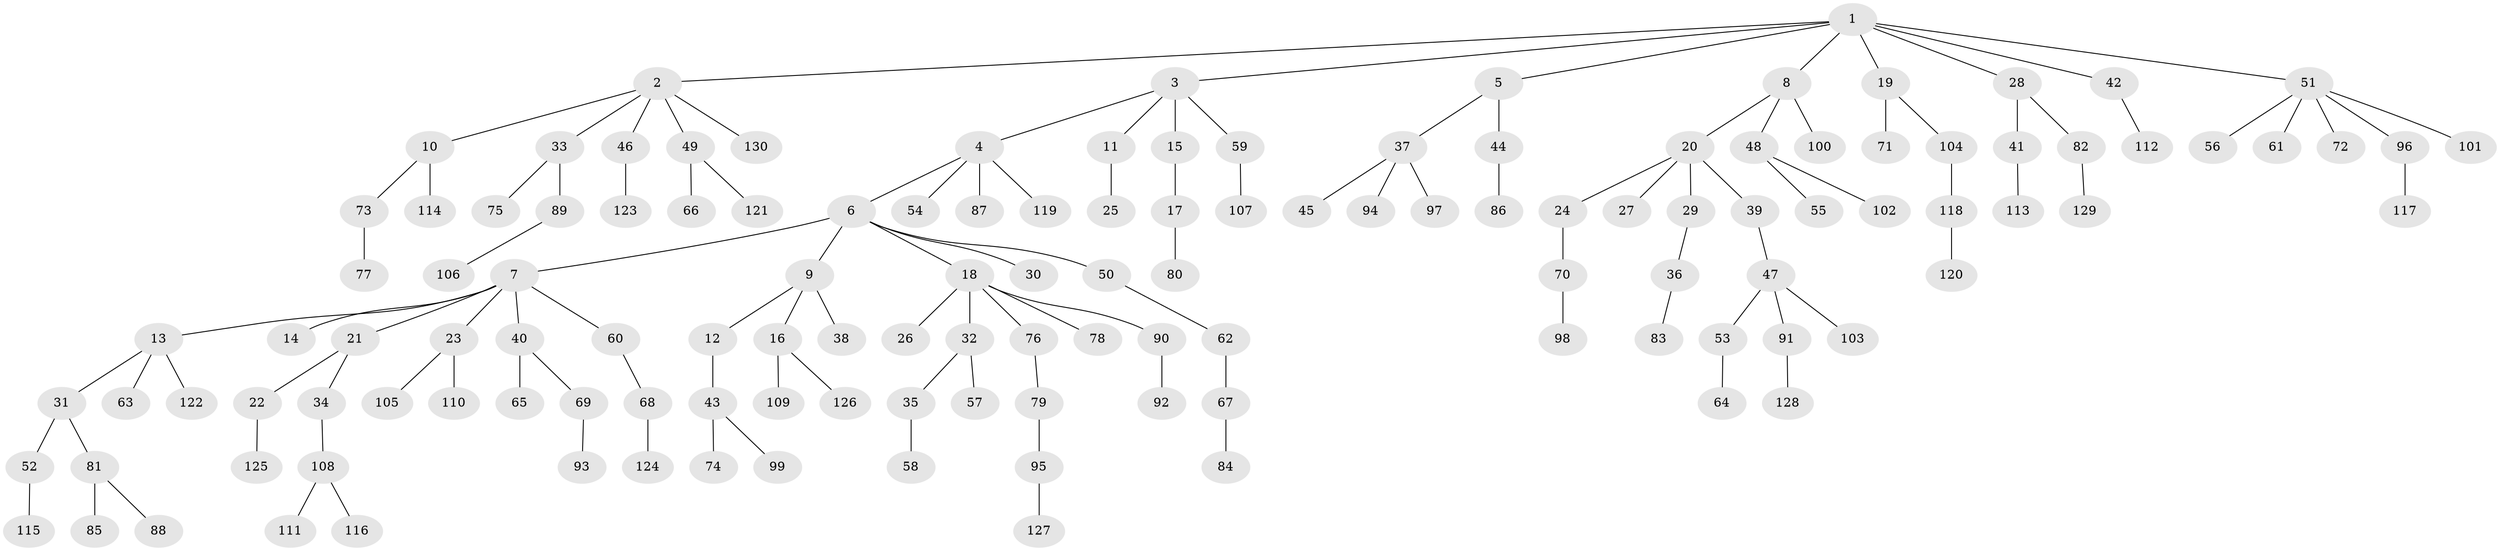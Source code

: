 // coarse degree distribution, {2: 0.2, 3: 0.125, 5: 0.05, 1: 0.55, 4: 0.05, 7: 0.025}
// Generated by graph-tools (version 1.1) at 2025/37/03/04/25 23:37:20]
// undirected, 130 vertices, 129 edges
graph export_dot {
  node [color=gray90,style=filled];
  1;
  2;
  3;
  4;
  5;
  6;
  7;
  8;
  9;
  10;
  11;
  12;
  13;
  14;
  15;
  16;
  17;
  18;
  19;
  20;
  21;
  22;
  23;
  24;
  25;
  26;
  27;
  28;
  29;
  30;
  31;
  32;
  33;
  34;
  35;
  36;
  37;
  38;
  39;
  40;
  41;
  42;
  43;
  44;
  45;
  46;
  47;
  48;
  49;
  50;
  51;
  52;
  53;
  54;
  55;
  56;
  57;
  58;
  59;
  60;
  61;
  62;
  63;
  64;
  65;
  66;
  67;
  68;
  69;
  70;
  71;
  72;
  73;
  74;
  75;
  76;
  77;
  78;
  79;
  80;
  81;
  82;
  83;
  84;
  85;
  86;
  87;
  88;
  89;
  90;
  91;
  92;
  93;
  94;
  95;
  96;
  97;
  98;
  99;
  100;
  101;
  102;
  103;
  104;
  105;
  106;
  107;
  108;
  109;
  110;
  111;
  112;
  113;
  114;
  115;
  116;
  117;
  118;
  119;
  120;
  121;
  122;
  123;
  124;
  125;
  126;
  127;
  128;
  129;
  130;
  1 -- 2;
  1 -- 3;
  1 -- 5;
  1 -- 8;
  1 -- 19;
  1 -- 28;
  1 -- 42;
  1 -- 51;
  2 -- 10;
  2 -- 33;
  2 -- 46;
  2 -- 49;
  2 -- 130;
  3 -- 4;
  3 -- 11;
  3 -- 15;
  3 -- 59;
  4 -- 6;
  4 -- 54;
  4 -- 87;
  4 -- 119;
  5 -- 37;
  5 -- 44;
  6 -- 7;
  6 -- 9;
  6 -- 18;
  6 -- 30;
  6 -- 50;
  7 -- 13;
  7 -- 14;
  7 -- 21;
  7 -- 23;
  7 -- 40;
  7 -- 60;
  8 -- 20;
  8 -- 48;
  8 -- 100;
  9 -- 12;
  9 -- 16;
  9 -- 38;
  10 -- 73;
  10 -- 114;
  11 -- 25;
  12 -- 43;
  13 -- 31;
  13 -- 63;
  13 -- 122;
  15 -- 17;
  16 -- 109;
  16 -- 126;
  17 -- 80;
  18 -- 26;
  18 -- 32;
  18 -- 76;
  18 -- 78;
  18 -- 90;
  19 -- 71;
  19 -- 104;
  20 -- 24;
  20 -- 27;
  20 -- 29;
  20 -- 39;
  21 -- 22;
  21 -- 34;
  22 -- 125;
  23 -- 105;
  23 -- 110;
  24 -- 70;
  28 -- 41;
  28 -- 82;
  29 -- 36;
  31 -- 52;
  31 -- 81;
  32 -- 35;
  32 -- 57;
  33 -- 75;
  33 -- 89;
  34 -- 108;
  35 -- 58;
  36 -- 83;
  37 -- 45;
  37 -- 94;
  37 -- 97;
  39 -- 47;
  40 -- 65;
  40 -- 69;
  41 -- 113;
  42 -- 112;
  43 -- 74;
  43 -- 99;
  44 -- 86;
  46 -- 123;
  47 -- 53;
  47 -- 91;
  47 -- 103;
  48 -- 55;
  48 -- 102;
  49 -- 66;
  49 -- 121;
  50 -- 62;
  51 -- 56;
  51 -- 61;
  51 -- 72;
  51 -- 96;
  51 -- 101;
  52 -- 115;
  53 -- 64;
  59 -- 107;
  60 -- 68;
  62 -- 67;
  67 -- 84;
  68 -- 124;
  69 -- 93;
  70 -- 98;
  73 -- 77;
  76 -- 79;
  79 -- 95;
  81 -- 85;
  81 -- 88;
  82 -- 129;
  89 -- 106;
  90 -- 92;
  91 -- 128;
  95 -- 127;
  96 -- 117;
  104 -- 118;
  108 -- 111;
  108 -- 116;
  118 -- 120;
}
